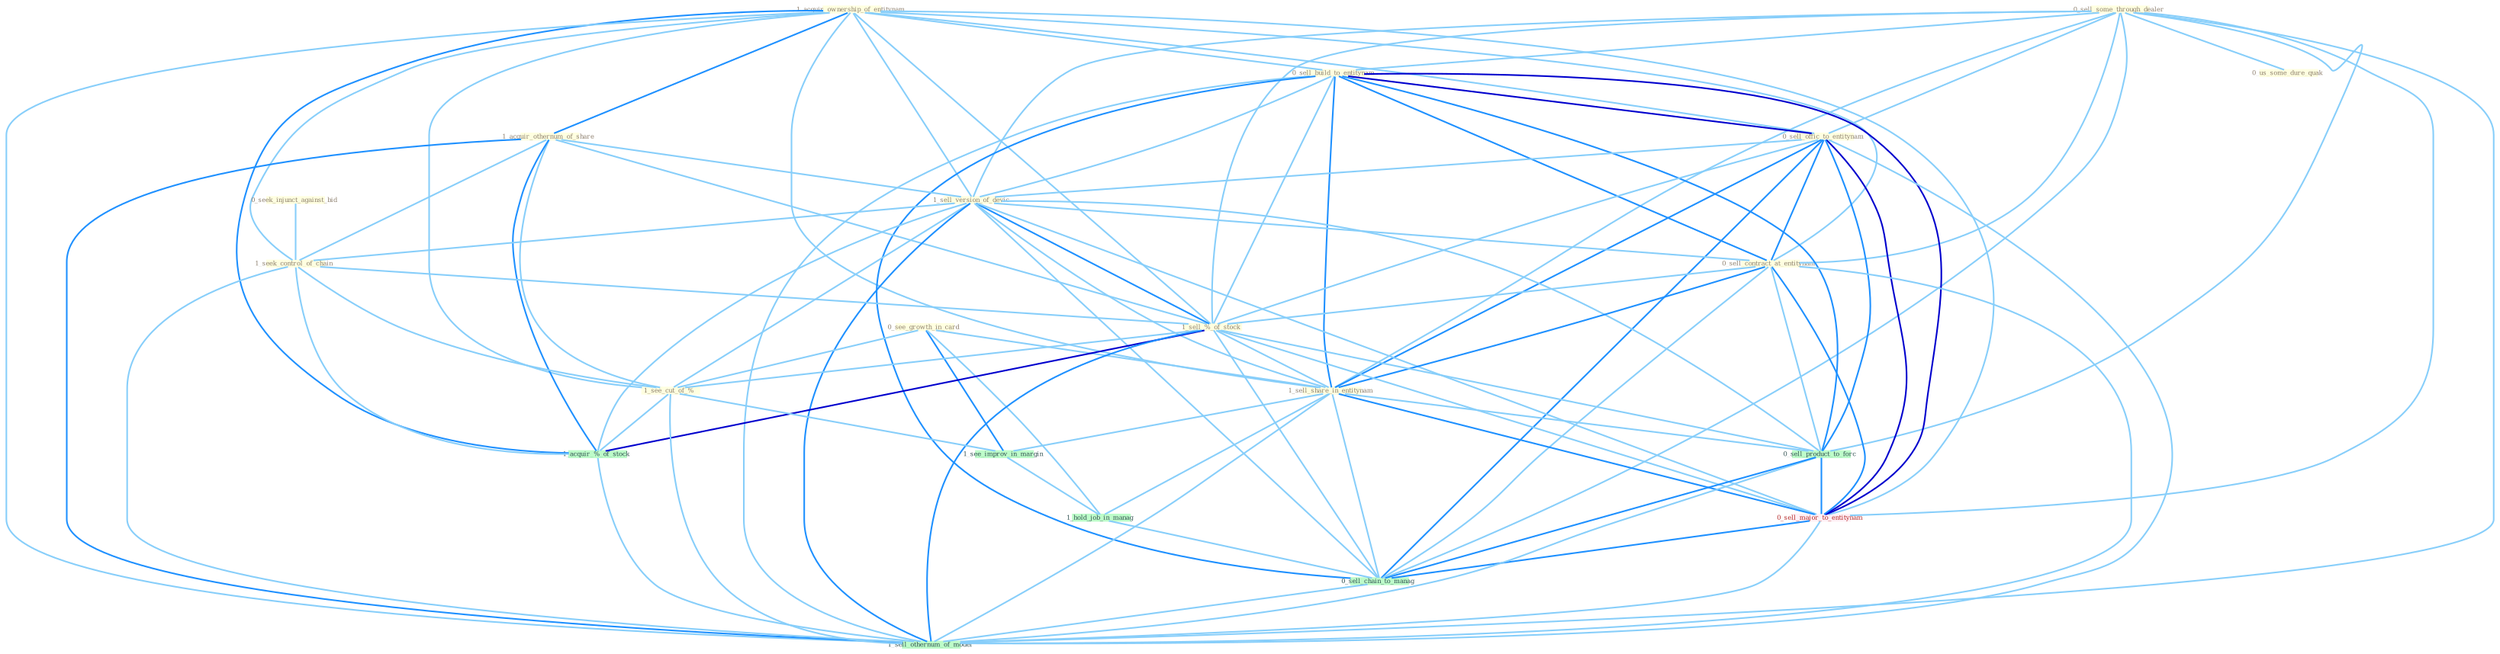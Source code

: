 Graph G{ 
    node
    [shape=polygon,style=filled,width=.5,height=.06,color="#BDFCC9",fixedsize=true,fontsize=4,
    fontcolor="#2f4f4f"];
    {node
    [color="#ffffe0", fontcolor="#8b7d6b"] "1_acquir_ownership_of_entitynam " "0_sell_some_through_dealer " "0_us_some_dure_quak " "0_sell_build_to_entitynam " "1_acquir_othernum_of_share " "0_sell_offic_to_entitynam " "1_sell_version_of_devic " "0_see_growth_in_card " "0_seek_injunct_against_bid " "1_seek_control_of_chain " "0_sell_contract_at_entitynam " "1_sell_%_of_stock " "1_see_cut_of_% " "1_sell_share_in_entitynam "}
{node [color="#fff0f5", fontcolor="#b22222"] "0_sell_major_to_entitynam "}
edge [color="#B0E2FF"];

	"1_acquir_ownership_of_entitynam " -- "0_sell_build_to_entitynam " [w="1", color="#87cefa" ];
	"1_acquir_ownership_of_entitynam " -- "1_acquir_othernum_of_share " [w="2", color="#1e90ff" , len=0.8];
	"1_acquir_ownership_of_entitynam " -- "0_sell_offic_to_entitynam " [w="1", color="#87cefa" ];
	"1_acquir_ownership_of_entitynam " -- "1_sell_version_of_devic " [w="1", color="#87cefa" ];
	"1_acquir_ownership_of_entitynam " -- "1_seek_control_of_chain " [w="1", color="#87cefa" ];
	"1_acquir_ownership_of_entitynam " -- "0_sell_contract_at_entitynam " [w="1", color="#87cefa" ];
	"1_acquir_ownership_of_entitynam " -- "1_sell_%_of_stock " [w="1", color="#87cefa" ];
	"1_acquir_ownership_of_entitynam " -- "1_see_cut_of_% " [w="1", color="#87cefa" ];
	"1_acquir_ownership_of_entitynam " -- "1_sell_share_in_entitynam " [w="1", color="#87cefa" ];
	"1_acquir_ownership_of_entitynam " -- "1_acquir_%_of_stock " [w="2", color="#1e90ff" , len=0.8];
	"1_acquir_ownership_of_entitynam " -- "0_sell_major_to_entitynam " [w="1", color="#87cefa" ];
	"1_acquir_ownership_of_entitynam " -- "1_sell_othernum_of_model " [w="1", color="#87cefa" ];
	"0_sell_some_through_dealer " -- "0_us_some_dure_quak " [w="1", color="#87cefa" ];
	"0_sell_some_through_dealer " -- "0_sell_build_to_entitynam " [w="1", color="#87cefa" ];
	"0_sell_some_through_dealer " -- "0_sell_offic_to_entitynam " [w="1", color="#87cefa" ];
	"0_sell_some_through_dealer " -- "1_sell_version_of_devic " [w="1", color="#87cefa" ];
	"0_sell_some_through_dealer " -- "0_sell_contract_at_entitynam " [w="1", color="#87cefa" ];
	"0_sell_some_through_dealer " -- "1_sell_%_of_stock " [w="1", color="#87cefa" ];
	"0_sell_some_through_dealer " -- "1_sell_share_in_entitynam " [w="1", color="#87cefa" ];
	"0_sell_some_through_dealer " -- "0_sell_product_to_forc " [w="1", color="#87cefa" ];
	"0_sell_some_through_dealer " -- "0_sell_major_to_entitynam " [w="1", color="#87cefa" ];
	"0_sell_some_through_dealer " -- "0_sell_chain_to_manag " [w="1", color="#87cefa" ];
	"0_sell_some_through_dealer " -- "1_sell_othernum_of_model " [w="1", color="#87cefa" ];
	"0_sell_build_to_entitynam " -- "0_sell_offic_to_entitynam " [w="3", color="#0000cd" , len=0.6];
	"0_sell_build_to_entitynam " -- "1_sell_version_of_devic " [w="1", color="#87cefa" ];
	"0_sell_build_to_entitynam " -- "0_sell_contract_at_entitynam " [w="2", color="#1e90ff" , len=0.8];
	"0_sell_build_to_entitynam " -- "1_sell_%_of_stock " [w="1", color="#87cefa" ];
	"0_sell_build_to_entitynam " -- "1_sell_share_in_entitynam " [w="2", color="#1e90ff" , len=0.8];
	"0_sell_build_to_entitynam " -- "0_sell_product_to_forc " [w="2", color="#1e90ff" , len=0.8];
	"0_sell_build_to_entitynam " -- "0_sell_major_to_entitynam " [w="3", color="#0000cd" , len=0.6];
	"0_sell_build_to_entitynam " -- "0_sell_chain_to_manag " [w="2", color="#1e90ff" , len=0.8];
	"0_sell_build_to_entitynam " -- "1_sell_othernum_of_model " [w="1", color="#87cefa" ];
	"1_acquir_othernum_of_share " -- "1_sell_version_of_devic " [w="1", color="#87cefa" ];
	"1_acquir_othernum_of_share " -- "1_seek_control_of_chain " [w="1", color="#87cefa" ];
	"1_acquir_othernum_of_share " -- "1_sell_%_of_stock " [w="1", color="#87cefa" ];
	"1_acquir_othernum_of_share " -- "1_see_cut_of_% " [w="1", color="#87cefa" ];
	"1_acquir_othernum_of_share " -- "1_acquir_%_of_stock " [w="2", color="#1e90ff" , len=0.8];
	"1_acquir_othernum_of_share " -- "1_sell_othernum_of_model " [w="2", color="#1e90ff" , len=0.8];
	"0_sell_offic_to_entitynam " -- "1_sell_version_of_devic " [w="1", color="#87cefa" ];
	"0_sell_offic_to_entitynam " -- "0_sell_contract_at_entitynam " [w="2", color="#1e90ff" , len=0.8];
	"0_sell_offic_to_entitynam " -- "1_sell_%_of_stock " [w="1", color="#87cefa" ];
	"0_sell_offic_to_entitynam " -- "1_sell_share_in_entitynam " [w="2", color="#1e90ff" , len=0.8];
	"0_sell_offic_to_entitynam " -- "0_sell_product_to_forc " [w="2", color="#1e90ff" , len=0.8];
	"0_sell_offic_to_entitynam " -- "0_sell_major_to_entitynam " [w="3", color="#0000cd" , len=0.6];
	"0_sell_offic_to_entitynam " -- "0_sell_chain_to_manag " [w="2", color="#1e90ff" , len=0.8];
	"0_sell_offic_to_entitynam " -- "1_sell_othernum_of_model " [w="1", color="#87cefa" ];
	"1_sell_version_of_devic " -- "1_seek_control_of_chain " [w="1", color="#87cefa" ];
	"1_sell_version_of_devic " -- "0_sell_contract_at_entitynam " [w="1", color="#87cefa" ];
	"1_sell_version_of_devic " -- "1_sell_%_of_stock " [w="2", color="#1e90ff" , len=0.8];
	"1_sell_version_of_devic " -- "1_see_cut_of_% " [w="1", color="#87cefa" ];
	"1_sell_version_of_devic " -- "1_sell_share_in_entitynam " [w="1", color="#87cefa" ];
	"1_sell_version_of_devic " -- "1_acquir_%_of_stock " [w="1", color="#87cefa" ];
	"1_sell_version_of_devic " -- "0_sell_product_to_forc " [w="1", color="#87cefa" ];
	"1_sell_version_of_devic " -- "0_sell_major_to_entitynam " [w="1", color="#87cefa" ];
	"1_sell_version_of_devic " -- "0_sell_chain_to_manag " [w="1", color="#87cefa" ];
	"1_sell_version_of_devic " -- "1_sell_othernum_of_model " [w="2", color="#1e90ff" , len=0.8];
	"0_see_growth_in_card " -- "1_see_cut_of_% " [w="1", color="#87cefa" ];
	"0_see_growth_in_card " -- "1_sell_share_in_entitynam " [w="1", color="#87cefa" ];
	"0_see_growth_in_card " -- "1_see_improv_in_margin " [w="2", color="#1e90ff" , len=0.8];
	"0_see_growth_in_card " -- "1_hold_job_in_manag " [w="1", color="#87cefa" ];
	"0_seek_injunct_against_bid " -- "1_seek_control_of_chain " [w="1", color="#87cefa" ];
	"1_seek_control_of_chain " -- "1_sell_%_of_stock " [w="1", color="#87cefa" ];
	"1_seek_control_of_chain " -- "1_see_cut_of_% " [w="1", color="#87cefa" ];
	"1_seek_control_of_chain " -- "1_acquir_%_of_stock " [w="1", color="#87cefa" ];
	"1_seek_control_of_chain " -- "1_sell_othernum_of_model " [w="1", color="#87cefa" ];
	"0_sell_contract_at_entitynam " -- "1_sell_%_of_stock " [w="1", color="#87cefa" ];
	"0_sell_contract_at_entitynam " -- "1_sell_share_in_entitynam " [w="2", color="#1e90ff" , len=0.8];
	"0_sell_contract_at_entitynam " -- "0_sell_product_to_forc " [w="1", color="#87cefa" ];
	"0_sell_contract_at_entitynam " -- "0_sell_major_to_entitynam " [w="2", color="#1e90ff" , len=0.8];
	"0_sell_contract_at_entitynam " -- "0_sell_chain_to_manag " [w="1", color="#87cefa" ];
	"0_sell_contract_at_entitynam " -- "1_sell_othernum_of_model " [w="1", color="#87cefa" ];
	"1_sell_%_of_stock " -- "1_see_cut_of_% " [w="1", color="#87cefa" ];
	"1_sell_%_of_stock " -- "1_sell_share_in_entitynam " [w="1", color="#87cefa" ];
	"1_sell_%_of_stock " -- "1_acquir_%_of_stock " [w="3", color="#0000cd" , len=0.6];
	"1_sell_%_of_stock " -- "0_sell_product_to_forc " [w="1", color="#87cefa" ];
	"1_sell_%_of_stock " -- "0_sell_major_to_entitynam " [w="1", color="#87cefa" ];
	"1_sell_%_of_stock " -- "0_sell_chain_to_manag " [w="1", color="#87cefa" ];
	"1_sell_%_of_stock " -- "1_sell_othernum_of_model " [w="2", color="#1e90ff" , len=0.8];
	"1_see_cut_of_% " -- "1_see_improv_in_margin " [w="1", color="#87cefa" ];
	"1_see_cut_of_% " -- "1_acquir_%_of_stock " [w="1", color="#87cefa" ];
	"1_see_cut_of_% " -- "1_sell_othernum_of_model " [w="1", color="#87cefa" ];
	"1_sell_share_in_entitynam " -- "1_see_improv_in_margin " [w="1", color="#87cefa" ];
	"1_sell_share_in_entitynam " -- "1_hold_job_in_manag " [w="1", color="#87cefa" ];
	"1_sell_share_in_entitynam " -- "0_sell_product_to_forc " [w="1", color="#87cefa" ];
	"1_sell_share_in_entitynam " -- "0_sell_major_to_entitynam " [w="2", color="#1e90ff" , len=0.8];
	"1_sell_share_in_entitynam " -- "0_sell_chain_to_manag " [w="1", color="#87cefa" ];
	"1_sell_share_in_entitynam " -- "1_sell_othernum_of_model " [w="1", color="#87cefa" ];
	"1_see_improv_in_margin " -- "1_hold_job_in_manag " [w="1", color="#87cefa" ];
	"1_acquir_%_of_stock " -- "1_sell_othernum_of_model " [w="1", color="#87cefa" ];
	"1_hold_job_in_manag " -- "0_sell_chain_to_manag " [w="1", color="#87cefa" ];
	"0_sell_product_to_forc " -- "0_sell_major_to_entitynam " [w="2", color="#1e90ff" , len=0.8];
	"0_sell_product_to_forc " -- "0_sell_chain_to_manag " [w="2", color="#1e90ff" , len=0.8];
	"0_sell_product_to_forc " -- "1_sell_othernum_of_model " [w="1", color="#87cefa" ];
	"0_sell_major_to_entitynam " -- "0_sell_chain_to_manag " [w="2", color="#1e90ff" , len=0.8];
	"0_sell_major_to_entitynam " -- "1_sell_othernum_of_model " [w="1", color="#87cefa" ];
	"0_sell_chain_to_manag " -- "1_sell_othernum_of_model " [w="1", color="#87cefa" ];
}